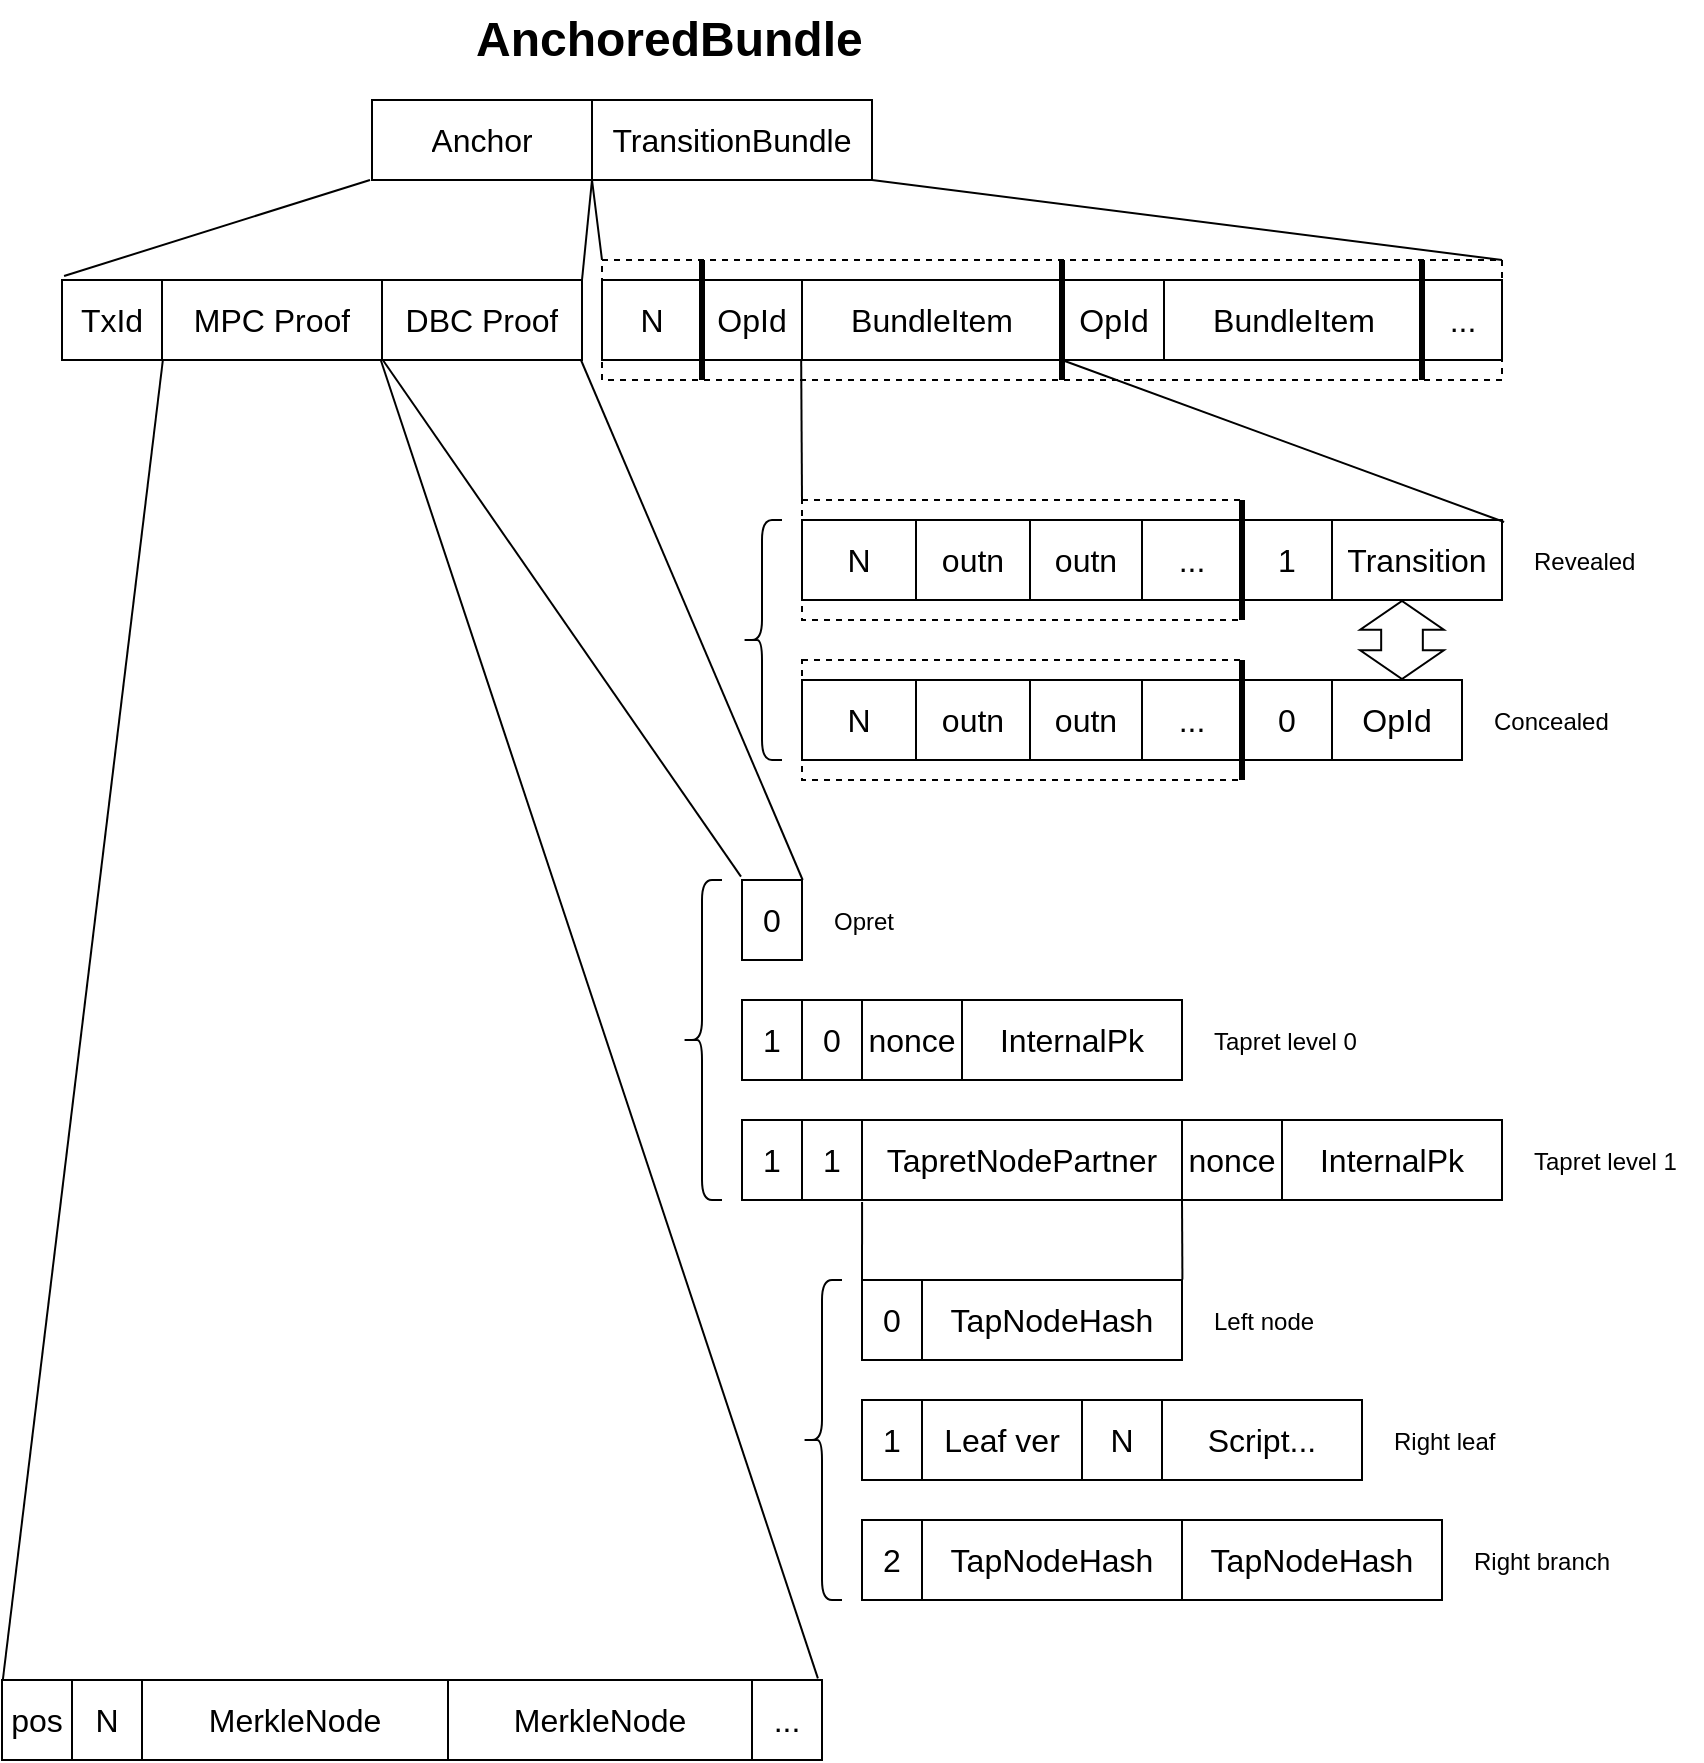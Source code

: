 <mxfile version="21.0.8" type="github">
  <diagram id="R2lEEEUBdFMjLlhIrx00" name="Page-1">
    <mxGraphModel dx="1728" dy="935" grid="1" gridSize="10" guides="1" tooltips="1" connect="1" arrows="1" fold="1" page="1" pageScale="1" pageWidth="850" pageHeight="1100" math="0" shadow="0" extFonts="Permanent Marker^https://fonts.googleapis.com/css?family=Permanent+Marker">
      <root>
        <mxCell id="0" />
        <mxCell id="1" parent="0" />
        <mxCell id="AVxkR-Yl-Eb912hp2TKM-152" value="" style="endArrow=none;html=1;rounded=0;exitX=0.995;exitY=-0.021;exitDx=0;exitDy=0;exitPerimeter=0;entryX=0.613;entryY=1;entryDx=0;entryDy=0;entryPerimeter=0;" edge="1" parent="1" source="AVxkR-Yl-Eb912hp2TKM-145" target="AVxkR-Yl-Eb912hp2TKM-55">
          <mxGeometry width="50" height="50" relative="1" as="geometry">
            <mxPoint x="40" y="890" as="sourcePoint" />
            <mxPoint x="90" y="220" as="targetPoint" />
          </mxGeometry>
        </mxCell>
        <mxCell id="AVxkR-Yl-Eb912hp2TKM-44" value="" style="rounded=0;whiteSpace=wrap;html=1;dashed=1;" vertex="1" parent="1">
          <mxGeometry x="400" y="280" width="220" height="60" as="geometry" />
        </mxCell>
        <mxCell id="AVxkR-Yl-Eb912hp2TKM-43" value="" style="rounded=0;whiteSpace=wrap;html=1;dashed=1;" vertex="1" parent="1">
          <mxGeometry x="300" y="160" width="450" height="60" as="geometry" />
        </mxCell>
        <mxCell id="AVxkR-Yl-Eb912hp2TKM-1" value="" style="shape=table;startSize=0;container=1;collapsible=0;childLayout=tableLayout;fontSize=16;" vertex="1" parent="1">
          <mxGeometry x="300" y="170" width="230" height="40" as="geometry" />
        </mxCell>
        <mxCell id="AVxkR-Yl-Eb912hp2TKM-2" value="" style="shape=tableRow;horizontal=0;startSize=0;swimlaneHead=0;swimlaneBody=0;strokeColor=inherit;top=0;left=0;bottom=0;right=0;collapsible=0;dropTarget=0;fillColor=none;points=[[0,0.5],[1,0.5]];portConstraint=eastwest;fontSize=16;" vertex="1" parent="AVxkR-Yl-Eb912hp2TKM-1">
          <mxGeometry width="230" height="40" as="geometry" />
        </mxCell>
        <mxCell id="AVxkR-Yl-Eb912hp2TKM-39" value="N" style="shape=partialRectangle;html=1;whiteSpace=wrap;connectable=0;strokeColor=inherit;overflow=hidden;fillColor=none;top=0;left=0;bottom=0;right=0;pointerEvents=1;fontSize=16;" vertex="1" parent="AVxkR-Yl-Eb912hp2TKM-2">
          <mxGeometry width="50" height="40" as="geometry">
            <mxRectangle width="50" height="40" as="alternateBounds" />
          </mxGeometry>
        </mxCell>
        <mxCell id="AVxkR-Yl-Eb912hp2TKM-3" value="OpId" style="shape=partialRectangle;html=1;whiteSpace=wrap;connectable=0;strokeColor=inherit;overflow=hidden;fillColor=none;top=0;left=0;bottom=0;right=0;pointerEvents=1;fontSize=16;" vertex="1" parent="AVxkR-Yl-Eb912hp2TKM-2">
          <mxGeometry x="50" width="50" height="40" as="geometry">
            <mxRectangle width="50" height="40" as="alternateBounds" />
          </mxGeometry>
        </mxCell>
        <mxCell id="AVxkR-Yl-Eb912hp2TKM-4" value="BundleItem" style="shape=partialRectangle;html=1;whiteSpace=wrap;connectable=0;strokeColor=inherit;overflow=hidden;fillColor=none;top=0;left=0;bottom=0;right=0;pointerEvents=1;fontSize=16;" vertex="1" parent="AVxkR-Yl-Eb912hp2TKM-2">
          <mxGeometry x="100" width="130" height="40" as="geometry">
            <mxRectangle width="130" height="40" as="alternateBounds" />
          </mxGeometry>
        </mxCell>
        <mxCell id="AVxkR-Yl-Eb912hp2TKM-23" value="" style="shape=table;startSize=0;container=1;collapsible=0;childLayout=tableLayout;fontSize=16;" vertex="1" parent="1">
          <mxGeometry x="531" y="170" width="219" height="40" as="geometry" />
        </mxCell>
        <mxCell id="AVxkR-Yl-Eb912hp2TKM-24" value="" style="shape=tableRow;horizontal=0;startSize=0;swimlaneHead=0;swimlaneBody=0;strokeColor=inherit;top=0;left=0;bottom=0;right=0;collapsible=0;dropTarget=0;fillColor=none;points=[[0,0.5],[1,0.5]];portConstraint=eastwest;fontSize=16;" vertex="1" parent="AVxkR-Yl-Eb912hp2TKM-23">
          <mxGeometry width="219" height="40" as="geometry" />
        </mxCell>
        <mxCell id="AVxkR-Yl-Eb912hp2TKM-25" value="OpId" style="shape=partialRectangle;html=1;whiteSpace=wrap;connectable=0;strokeColor=inherit;overflow=hidden;fillColor=none;top=0;left=0;bottom=0;right=0;pointerEvents=1;fontSize=16;" vertex="1" parent="AVxkR-Yl-Eb912hp2TKM-24">
          <mxGeometry width="50" height="40" as="geometry">
            <mxRectangle width="50" height="40" as="alternateBounds" />
          </mxGeometry>
        </mxCell>
        <mxCell id="AVxkR-Yl-Eb912hp2TKM-26" value="BundleItem" style="shape=partialRectangle;html=1;whiteSpace=wrap;connectable=0;strokeColor=inherit;overflow=hidden;fillColor=none;top=0;left=0;bottom=0;right=0;pointerEvents=1;fontSize=16;" vertex="1" parent="AVxkR-Yl-Eb912hp2TKM-24">
          <mxGeometry x="50" width="130" height="40" as="geometry">
            <mxRectangle width="130" height="40" as="alternateBounds" />
          </mxGeometry>
        </mxCell>
        <mxCell id="AVxkR-Yl-Eb912hp2TKM-41" value="..." style="shape=partialRectangle;html=1;whiteSpace=wrap;connectable=0;strokeColor=inherit;overflow=hidden;fillColor=none;top=0;left=0;bottom=0;right=0;pointerEvents=1;fontSize=16;" vertex="1" parent="AVxkR-Yl-Eb912hp2TKM-24">
          <mxGeometry x="180" width="39" height="40" as="geometry">
            <mxRectangle width="39" height="40" as="alternateBounds" />
          </mxGeometry>
        </mxCell>
        <mxCell id="AVxkR-Yl-Eb912hp2TKM-28" value="" style="endArrow=none;html=1;rounded=0;strokeWidth=3;" edge="1" parent="1">
          <mxGeometry width="50" height="50" relative="1" as="geometry">
            <mxPoint x="530" y="220" as="sourcePoint" />
            <mxPoint x="530" y="160" as="targetPoint" />
          </mxGeometry>
        </mxCell>
        <mxCell id="AVxkR-Yl-Eb912hp2TKM-29" value="" style="shape=table;startSize=0;container=1;collapsible=0;childLayout=tableLayout;fontSize=16;" vertex="1" parent="1">
          <mxGeometry x="400" y="290" width="350" height="40" as="geometry" />
        </mxCell>
        <mxCell id="AVxkR-Yl-Eb912hp2TKM-30" value="" style="shape=tableRow;horizontal=0;startSize=0;swimlaneHead=0;swimlaneBody=0;strokeColor=inherit;top=0;left=0;bottom=0;right=0;collapsible=0;dropTarget=0;fillColor=none;points=[[0,0.5],[1,0.5]];portConstraint=eastwest;fontSize=16;" vertex="1" parent="AVxkR-Yl-Eb912hp2TKM-29">
          <mxGeometry width="350" height="40" as="geometry" />
        </mxCell>
        <mxCell id="AVxkR-Yl-Eb912hp2TKM-31" value="N" style="shape=partialRectangle;html=1;whiteSpace=wrap;connectable=0;strokeColor=inherit;overflow=hidden;fillColor=none;top=0;left=0;bottom=0;right=0;pointerEvents=1;fontSize=16;" vertex="1" parent="AVxkR-Yl-Eb912hp2TKM-30">
          <mxGeometry width="57" height="40" as="geometry">
            <mxRectangle width="57" height="40" as="alternateBounds" />
          </mxGeometry>
        </mxCell>
        <mxCell id="AVxkR-Yl-Eb912hp2TKM-38" value="outn" style="shape=partialRectangle;html=1;whiteSpace=wrap;connectable=0;strokeColor=inherit;overflow=hidden;fillColor=none;top=0;left=0;bottom=0;right=0;pointerEvents=1;fontSize=16;" vertex="1" parent="AVxkR-Yl-Eb912hp2TKM-30">
          <mxGeometry x="57" width="57" height="40" as="geometry">
            <mxRectangle width="57" height="40" as="alternateBounds" />
          </mxGeometry>
        </mxCell>
        <mxCell id="AVxkR-Yl-Eb912hp2TKM-37" value="outn" style="shape=partialRectangle;html=1;whiteSpace=wrap;connectable=0;strokeColor=inherit;overflow=hidden;fillColor=none;top=0;left=0;bottom=0;right=0;pointerEvents=1;fontSize=16;" vertex="1" parent="AVxkR-Yl-Eb912hp2TKM-30">
          <mxGeometry x="114" width="56" height="40" as="geometry">
            <mxRectangle width="56" height="40" as="alternateBounds" />
          </mxGeometry>
        </mxCell>
        <mxCell id="AVxkR-Yl-Eb912hp2TKM-36" value="..." style="shape=partialRectangle;html=1;whiteSpace=wrap;connectable=0;strokeColor=inherit;overflow=hidden;fillColor=none;top=0;left=0;bottom=0;right=0;pointerEvents=1;fontSize=16;" vertex="1" parent="AVxkR-Yl-Eb912hp2TKM-30">
          <mxGeometry x="170" width="50" height="40" as="geometry">
            <mxRectangle width="50" height="40" as="alternateBounds" />
          </mxGeometry>
        </mxCell>
        <mxCell id="AVxkR-Yl-Eb912hp2TKM-33" value="1" style="shape=partialRectangle;html=1;whiteSpace=wrap;connectable=0;strokeColor=inherit;overflow=hidden;fillColor=none;top=0;left=0;bottom=0;right=0;pointerEvents=1;fontSize=16;" vertex="1" parent="AVxkR-Yl-Eb912hp2TKM-30">
          <mxGeometry x="220" width="45" height="40" as="geometry">
            <mxRectangle width="45" height="40" as="alternateBounds" />
          </mxGeometry>
        </mxCell>
        <mxCell id="AVxkR-Yl-Eb912hp2TKM-32" value="Transition" style="shape=partialRectangle;html=1;whiteSpace=wrap;connectable=0;strokeColor=inherit;overflow=hidden;fillColor=none;top=0;left=0;bottom=0;right=0;pointerEvents=1;fontSize=16;" vertex="1" parent="AVxkR-Yl-Eb912hp2TKM-30">
          <mxGeometry x="265" width="85" height="40" as="geometry">
            <mxRectangle width="85" height="40" as="alternateBounds" />
          </mxGeometry>
        </mxCell>
        <mxCell id="AVxkR-Yl-Eb912hp2TKM-40" value="" style="endArrow=none;html=1;rounded=0;strokeWidth=3;" edge="1" parent="1">
          <mxGeometry width="50" height="50" relative="1" as="geometry">
            <mxPoint x="350" y="220" as="sourcePoint" />
            <mxPoint x="350" y="160" as="targetPoint" />
          </mxGeometry>
        </mxCell>
        <mxCell id="AVxkR-Yl-Eb912hp2TKM-42" value="" style="endArrow=none;html=1;rounded=0;strokeWidth=3;" edge="1" parent="1">
          <mxGeometry width="50" height="50" relative="1" as="geometry">
            <mxPoint x="710" y="220" as="sourcePoint" />
            <mxPoint x="710" y="160" as="targetPoint" />
          </mxGeometry>
        </mxCell>
        <mxCell id="AVxkR-Yl-Eb912hp2TKM-45" value="" style="endArrow=none;html=1;rounded=0;strokeWidth=3;" edge="1" parent="1">
          <mxGeometry width="50" height="50" relative="1" as="geometry">
            <mxPoint x="620" y="340" as="sourcePoint" />
            <mxPoint x="620" y="280" as="targetPoint" />
          </mxGeometry>
        </mxCell>
        <mxCell id="AVxkR-Yl-Eb912hp2TKM-46" value="" style="endArrow=none;html=1;rounded=0;exitX=0;exitY=0;exitDx=0;exitDy=0;entryX=0.433;entryY=1;entryDx=0;entryDy=0;entryPerimeter=0;" edge="1" parent="1" source="AVxkR-Yl-Eb912hp2TKM-44" target="AVxkR-Yl-Eb912hp2TKM-2">
          <mxGeometry width="50" height="50" relative="1" as="geometry">
            <mxPoint x="620" y="690" as="sourcePoint" />
            <mxPoint x="670" y="640" as="targetPoint" />
          </mxGeometry>
        </mxCell>
        <mxCell id="AVxkR-Yl-Eb912hp2TKM-47" value="" style="endArrow=none;html=1;rounded=0;exitX=1.003;exitY=0.025;exitDx=0;exitDy=0;exitPerimeter=0;" edge="1" parent="1" source="AVxkR-Yl-Eb912hp2TKM-30">
          <mxGeometry width="50" height="50" relative="1" as="geometry">
            <mxPoint x="352" y="287" as="sourcePoint" />
            <mxPoint x="530" y="210" as="targetPoint" />
          </mxGeometry>
        </mxCell>
        <mxCell id="AVxkR-Yl-Eb912hp2TKM-48" value="" style="shape=table;startSize=0;container=1;collapsible=0;childLayout=tableLayout;fontSize=16;" vertex="1" parent="1">
          <mxGeometry x="185" y="80" width="250" height="40" as="geometry" />
        </mxCell>
        <mxCell id="AVxkR-Yl-Eb912hp2TKM-49" value="" style="shape=tableRow;horizontal=0;startSize=0;swimlaneHead=0;swimlaneBody=0;strokeColor=inherit;top=0;left=0;bottom=0;right=0;collapsible=0;dropTarget=0;fillColor=none;points=[[0,0.5],[1,0.5]];portConstraint=eastwest;fontSize=16;" vertex="1" parent="AVxkR-Yl-Eb912hp2TKM-48">
          <mxGeometry width="250" height="40" as="geometry" />
        </mxCell>
        <mxCell id="AVxkR-Yl-Eb912hp2TKM-51" value="Anchor" style="shape=partialRectangle;html=1;whiteSpace=wrap;connectable=0;strokeColor=inherit;overflow=hidden;fillColor=none;top=0;left=0;bottom=0;right=0;pointerEvents=1;fontSize=16;" vertex="1" parent="AVxkR-Yl-Eb912hp2TKM-49">
          <mxGeometry width="110" height="40" as="geometry">
            <mxRectangle width="110" height="40" as="alternateBounds" />
          </mxGeometry>
        </mxCell>
        <mxCell id="AVxkR-Yl-Eb912hp2TKM-52" value="TransitionBundle" style="shape=partialRectangle;html=1;whiteSpace=wrap;connectable=0;strokeColor=inherit;overflow=hidden;fillColor=none;top=0;left=0;bottom=0;right=0;pointerEvents=1;fontSize=16;" vertex="1" parent="AVxkR-Yl-Eb912hp2TKM-49">
          <mxGeometry x="110" width="140" height="40" as="geometry">
            <mxRectangle width="140" height="40" as="alternateBounds" />
          </mxGeometry>
        </mxCell>
        <mxCell id="AVxkR-Yl-Eb912hp2TKM-53" value="AnchoredBundle" style="text;strokeColor=none;fillColor=none;html=1;fontSize=24;fontStyle=1;verticalAlign=middle;align=left;" vertex="1" parent="1">
          <mxGeometry x="235" y="30" width="210" height="40" as="geometry" />
        </mxCell>
        <mxCell id="AVxkR-Yl-Eb912hp2TKM-54" value="" style="shape=table;startSize=0;container=1;collapsible=0;childLayout=tableLayout;fontSize=16;" vertex="1" parent="1">
          <mxGeometry x="30" y="170" width="260" height="40" as="geometry" />
        </mxCell>
        <mxCell id="AVxkR-Yl-Eb912hp2TKM-55" value="" style="shape=tableRow;horizontal=0;startSize=0;swimlaneHead=0;swimlaneBody=0;strokeColor=inherit;top=0;left=0;bottom=0;right=0;collapsible=0;dropTarget=0;fillColor=none;points=[[0,0.5],[1,0.5]];portConstraint=eastwest;fontSize=16;" vertex="1" parent="AVxkR-Yl-Eb912hp2TKM-54">
          <mxGeometry width="260" height="40" as="geometry" />
        </mxCell>
        <mxCell id="AVxkR-Yl-Eb912hp2TKM-56" value="TxId" style="shape=partialRectangle;html=1;whiteSpace=wrap;connectable=0;strokeColor=inherit;overflow=hidden;fillColor=none;top=0;left=0;bottom=0;right=0;pointerEvents=1;fontSize=16;" vertex="1" parent="AVxkR-Yl-Eb912hp2TKM-55">
          <mxGeometry width="50" height="40" as="geometry">
            <mxRectangle width="50" height="40" as="alternateBounds" />
          </mxGeometry>
        </mxCell>
        <mxCell id="AVxkR-Yl-Eb912hp2TKM-57" value="MPC Proof" style="shape=partialRectangle;html=1;whiteSpace=wrap;connectable=0;strokeColor=inherit;overflow=hidden;fillColor=none;top=0;left=0;bottom=0;right=0;pointerEvents=1;fontSize=16;" vertex="1" parent="AVxkR-Yl-Eb912hp2TKM-55">
          <mxGeometry x="50" width="110" height="40" as="geometry">
            <mxRectangle width="110" height="40" as="alternateBounds" />
          </mxGeometry>
        </mxCell>
        <mxCell id="AVxkR-Yl-Eb912hp2TKM-58" value="DBC Proof" style="shape=partialRectangle;html=1;whiteSpace=wrap;connectable=0;strokeColor=inherit;overflow=hidden;fillColor=none;top=0;left=0;bottom=0;right=0;pointerEvents=1;fontSize=16;" vertex="1" parent="AVxkR-Yl-Eb912hp2TKM-55">
          <mxGeometry x="160" width="100" height="40" as="geometry">
            <mxRectangle width="100" height="40" as="alternateBounds" />
          </mxGeometry>
        </mxCell>
        <mxCell id="AVxkR-Yl-Eb912hp2TKM-59" value="" style="endArrow=none;html=1;rounded=0;exitX=0;exitY=0;exitDx=0;exitDy=0;entryX=0.44;entryY=1;entryDx=0;entryDy=0;entryPerimeter=0;" edge="1" parent="1" source="AVxkR-Yl-Eb912hp2TKM-43" target="AVxkR-Yl-Eb912hp2TKM-49">
          <mxGeometry width="50" height="50" relative="1" as="geometry">
            <mxPoint x="350" y="280" as="sourcePoint" />
            <mxPoint x="406" y="220" as="targetPoint" />
          </mxGeometry>
        </mxCell>
        <mxCell id="AVxkR-Yl-Eb912hp2TKM-60" value="" style="endArrow=none;html=1;rounded=0;exitX=1;exitY=0;exitDx=0;exitDy=0;entryX=1;entryY=1;entryDx=0;entryDy=0;" edge="1" parent="1" source="AVxkR-Yl-Eb912hp2TKM-43" target="AVxkR-Yl-Eb912hp2TKM-48">
          <mxGeometry width="50" height="50" relative="1" as="geometry">
            <mxPoint x="310" y="170" as="sourcePoint" />
            <mxPoint x="300" y="130" as="targetPoint" />
          </mxGeometry>
        </mxCell>
        <mxCell id="AVxkR-Yl-Eb912hp2TKM-61" value="" style="endArrow=none;html=1;rounded=0;exitX=0.004;exitY=-0.05;exitDx=0;exitDy=0;entryX=-0.004;entryY=1;entryDx=0;entryDy=0;entryPerimeter=0;exitPerimeter=0;" edge="1" parent="1" source="AVxkR-Yl-Eb912hp2TKM-55" target="AVxkR-Yl-Eb912hp2TKM-49">
          <mxGeometry width="50" height="50" relative="1" as="geometry">
            <mxPoint x="310" y="170" as="sourcePoint" />
            <mxPoint x="300" y="130" as="targetPoint" />
          </mxGeometry>
        </mxCell>
        <mxCell id="AVxkR-Yl-Eb912hp2TKM-62" value="" style="endArrow=none;html=1;rounded=0;exitX=1;exitY=0;exitDx=0;exitDy=0;entryX=0.44;entryY=1;entryDx=0;entryDy=0;entryPerimeter=0;exitPerimeter=0;" edge="1" parent="1" source="AVxkR-Yl-Eb912hp2TKM-55" target="AVxkR-Yl-Eb912hp2TKM-49">
          <mxGeometry width="50" height="50" relative="1" as="geometry">
            <mxPoint x="41" y="178" as="sourcePoint" />
            <mxPoint x="189" y="130" as="targetPoint" />
          </mxGeometry>
        </mxCell>
        <mxCell id="AVxkR-Yl-Eb912hp2TKM-63" value="" style="shape=table;startSize=0;container=1;collapsible=0;childLayout=tableLayout;fontSize=16;" vertex="1" parent="1">
          <mxGeometry x="370" y="530" width="220" height="40" as="geometry" />
        </mxCell>
        <mxCell id="AVxkR-Yl-Eb912hp2TKM-64" value="" style="shape=tableRow;horizontal=0;startSize=0;swimlaneHead=0;swimlaneBody=0;strokeColor=inherit;top=0;left=0;bottom=0;right=0;collapsible=0;dropTarget=0;fillColor=none;points=[[0,0.5],[1,0.5]];portConstraint=eastwest;fontSize=16;" vertex="1" parent="AVxkR-Yl-Eb912hp2TKM-63">
          <mxGeometry width="220" height="40" as="geometry" />
        </mxCell>
        <mxCell id="AVxkR-Yl-Eb912hp2TKM-65" value="1" style="shape=partialRectangle;html=1;whiteSpace=wrap;connectable=0;strokeColor=inherit;overflow=hidden;fillColor=none;top=0;left=0;bottom=0;right=0;pointerEvents=1;fontSize=16;" vertex="1" parent="AVxkR-Yl-Eb912hp2TKM-64">
          <mxGeometry width="30" height="40" as="geometry">
            <mxRectangle width="30" height="40" as="alternateBounds" />
          </mxGeometry>
        </mxCell>
        <mxCell id="AVxkR-Yl-Eb912hp2TKM-90" value="0" style="shape=partialRectangle;html=1;whiteSpace=wrap;connectable=0;strokeColor=inherit;overflow=hidden;fillColor=none;top=0;left=0;bottom=0;right=0;pointerEvents=1;fontSize=16;" vertex="1" parent="AVxkR-Yl-Eb912hp2TKM-64">
          <mxGeometry x="30" width="30" height="40" as="geometry">
            <mxRectangle width="30" height="40" as="alternateBounds" />
          </mxGeometry>
        </mxCell>
        <mxCell id="AVxkR-Yl-Eb912hp2TKM-89" value="nonce" style="shape=partialRectangle;html=1;whiteSpace=wrap;connectable=0;strokeColor=inherit;overflow=hidden;fillColor=none;top=0;left=0;bottom=0;right=0;pointerEvents=1;fontSize=16;" vertex="1" parent="AVxkR-Yl-Eb912hp2TKM-64">
          <mxGeometry x="60" width="50" height="40" as="geometry">
            <mxRectangle width="50" height="40" as="alternateBounds" />
          </mxGeometry>
        </mxCell>
        <mxCell id="AVxkR-Yl-Eb912hp2TKM-70" value="InternalPk" style="shape=partialRectangle;html=1;whiteSpace=wrap;connectable=0;strokeColor=inherit;overflow=hidden;fillColor=none;top=0;left=0;bottom=0;right=0;pointerEvents=1;fontSize=16;" vertex="1" parent="AVxkR-Yl-Eb912hp2TKM-64">
          <mxGeometry x="110" width="110" height="40" as="geometry">
            <mxRectangle width="110" height="40" as="alternateBounds" />
          </mxGeometry>
        </mxCell>
        <mxCell id="AVxkR-Yl-Eb912hp2TKM-71" value="" style="rounded=0;whiteSpace=wrap;html=1;dashed=1;" vertex="1" parent="1">
          <mxGeometry x="400" y="360" width="220" height="60" as="geometry" />
        </mxCell>
        <mxCell id="AVxkR-Yl-Eb912hp2TKM-72" value="" style="shape=table;startSize=0;container=1;collapsible=0;childLayout=tableLayout;fontSize=16;" vertex="1" parent="1">
          <mxGeometry x="400" y="370" width="330" height="40" as="geometry" />
        </mxCell>
        <mxCell id="AVxkR-Yl-Eb912hp2TKM-73" value="" style="shape=tableRow;horizontal=0;startSize=0;swimlaneHead=0;swimlaneBody=0;strokeColor=inherit;top=0;left=0;bottom=0;right=0;collapsible=0;dropTarget=0;fillColor=none;points=[[0,0.5],[1,0.5]];portConstraint=eastwest;fontSize=16;" vertex="1" parent="AVxkR-Yl-Eb912hp2TKM-72">
          <mxGeometry width="330" height="40" as="geometry" />
        </mxCell>
        <mxCell id="AVxkR-Yl-Eb912hp2TKM-74" value="N" style="shape=partialRectangle;html=1;whiteSpace=wrap;connectable=0;strokeColor=inherit;overflow=hidden;fillColor=none;top=0;left=0;bottom=0;right=0;pointerEvents=1;fontSize=16;" vertex="1" parent="AVxkR-Yl-Eb912hp2TKM-73">
          <mxGeometry width="57" height="40" as="geometry">
            <mxRectangle width="57" height="40" as="alternateBounds" />
          </mxGeometry>
        </mxCell>
        <mxCell id="AVxkR-Yl-Eb912hp2TKM-75" value="outn" style="shape=partialRectangle;html=1;whiteSpace=wrap;connectable=0;strokeColor=inherit;overflow=hidden;fillColor=none;top=0;left=0;bottom=0;right=0;pointerEvents=1;fontSize=16;" vertex="1" parent="AVxkR-Yl-Eb912hp2TKM-73">
          <mxGeometry x="57" width="57" height="40" as="geometry">
            <mxRectangle width="57" height="40" as="alternateBounds" />
          </mxGeometry>
        </mxCell>
        <mxCell id="AVxkR-Yl-Eb912hp2TKM-76" value="outn" style="shape=partialRectangle;html=1;whiteSpace=wrap;connectable=0;strokeColor=inherit;overflow=hidden;fillColor=none;top=0;left=0;bottom=0;right=0;pointerEvents=1;fontSize=16;" vertex="1" parent="AVxkR-Yl-Eb912hp2TKM-73">
          <mxGeometry x="114" width="56" height="40" as="geometry">
            <mxRectangle width="56" height="40" as="alternateBounds" />
          </mxGeometry>
        </mxCell>
        <mxCell id="AVxkR-Yl-Eb912hp2TKM-77" value="..." style="shape=partialRectangle;html=1;whiteSpace=wrap;connectable=0;strokeColor=inherit;overflow=hidden;fillColor=none;top=0;left=0;bottom=0;right=0;pointerEvents=1;fontSize=16;" vertex="1" parent="AVxkR-Yl-Eb912hp2TKM-73">
          <mxGeometry x="170" width="50" height="40" as="geometry">
            <mxRectangle width="50" height="40" as="alternateBounds" />
          </mxGeometry>
        </mxCell>
        <mxCell id="AVxkR-Yl-Eb912hp2TKM-78" value="0" style="shape=partialRectangle;html=1;whiteSpace=wrap;connectable=0;strokeColor=inherit;overflow=hidden;fillColor=none;top=0;left=0;bottom=0;right=0;pointerEvents=1;fontSize=16;" vertex="1" parent="AVxkR-Yl-Eb912hp2TKM-73">
          <mxGeometry x="220" width="45" height="40" as="geometry">
            <mxRectangle width="45" height="40" as="alternateBounds" />
          </mxGeometry>
        </mxCell>
        <mxCell id="AVxkR-Yl-Eb912hp2TKM-153" value="OpId" style="shape=partialRectangle;html=1;whiteSpace=wrap;connectable=0;strokeColor=inherit;overflow=hidden;fillColor=none;top=0;left=0;bottom=0;right=0;pointerEvents=1;fontSize=16;" vertex="1" parent="AVxkR-Yl-Eb912hp2TKM-73">
          <mxGeometry x="265" width="65" height="40" as="geometry">
            <mxRectangle width="65" height="40" as="alternateBounds" />
          </mxGeometry>
        </mxCell>
        <mxCell id="AVxkR-Yl-Eb912hp2TKM-80" value="" style="endArrow=none;html=1;rounded=0;strokeWidth=3;" edge="1" parent="1">
          <mxGeometry width="50" height="50" relative="1" as="geometry">
            <mxPoint x="620" y="420" as="sourcePoint" />
            <mxPoint x="620" y="360" as="targetPoint" />
          </mxGeometry>
        </mxCell>
        <mxCell id="AVxkR-Yl-Eb912hp2TKM-81" value="" style="shape=table;startSize=0;container=1;collapsible=0;childLayout=tableLayout;fontSize=16;" vertex="1" parent="1">
          <mxGeometry x="370" y="470" width="30" height="40" as="geometry" />
        </mxCell>
        <mxCell id="AVxkR-Yl-Eb912hp2TKM-82" value="" style="shape=tableRow;horizontal=0;startSize=0;swimlaneHead=0;swimlaneBody=0;strokeColor=inherit;top=0;left=0;bottom=0;right=0;collapsible=0;dropTarget=0;fillColor=none;points=[[0,0.5],[1,0.5]];portConstraint=eastwest;fontSize=16;" vertex="1" parent="AVxkR-Yl-Eb912hp2TKM-81">
          <mxGeometry width="30" height="40" as="geometry" />
        </mxCell>
        <mxCell id="AVxkR-Yl-Eb912hp2TKM-83" value="0" style="shape=partialRectangle;html=1;whiteSpace=wrap;connectable=0;strokeColor=inherit;overflow=hidden;fillColor=none;top=0;left=0;bottom=0;right=0;pointerEvents=1;fontSize=16;" vertex="1" parent="AVxkR-Yl-Eb912hp2TKM-82">
          <mxGeometry width="30" height="40" as="geometry">
            <mxRectangle width="30" height="40" as="alternateBounds" />
          </mxGeometry>
        </mxCell>
        <mxCell id="AVxkR-Yl-Eb912hp2TKM-104" value="" style="shape=table;startSize=0;container=1;collapsible=0;childLayout=tableLayout;fontSize=16;" vertex="1" parent="1">
          <mxGeometry x="370" y="590" width="380" height="40" as="geometry" />
        </mxCell>
        <mxCell id="AVxkR-Yl-Eb912hp2TKM-105" value="" style="shape=tableRow;horizontal=0;startSize=0;swimlaneHead=0;swimlaneBody=0;strokeColor=inherit;top=0;left=0;bottom=0;right=0;collapsible=0;dropTarget=0;fillColor=none;points=[[0,0.5],[1,0.5]];portConstraint=eastwest;fontSize=16;" vertex="1" parent="AVxkR-Yl-Eb912hp2TKM-104">
          <mxGeometry width="380" height="40" as="geometry" />
        </mxCell>
        <mxCell id="AVxkR-Yl-Eb912hp2TKM-106" value="1" style="shape=partialRectangle;html=1;whiteSpace=wrap;connectable=0;strokeColor=inherit;overflow=hidden;fillColor=none;top=0;left=0;bottom=0;right=0;pointerEvents=1;fontSize=16;" vertex="1" parent="AVxkR-Yl-Eb912hp2TKM-105">
          <mxGeometry width="30" height="40" as="geometry">
            <mxRectangle width="30" height="40" as="alternateBounds" />
          </mxGeometry>
        </mxCell>
        <mxCell id="AVxkR-Yl-Eb912hp2TKM-107" value="1" style="shape=partialRectangle;html=1;whiteSpace=wrap;connectable=0;strokeColor=inherit;overflow=hidden;fillColor=none;top=0;left=0;bottom=0;right=0;pointerEvents=1;fontSize=16;" vertex="1" parent="AVxkR-Yl-Eb912hp2TKM-105">
          <mxGeometry x="30" width="30" height="40" as="geometry">
            <mxRectangle width="30" height="40" as="alternateBounds" />
          </mxGeometry>
        </mxCell>
        <mxCell id="AVxkR-Yl-Eb912hp2TKM-108" value="TapretNodePartner" style="shape=partialRectangle;html=1;whiteSpace=wrap;connectable=0;strokeColor=inherit;overflow=hidden;fillColor=none;top=0;left=0;bottom=0;right=0;pointerEvents=1;fontSize=16;" vertex="1" parent="AVxkR-Yl-Eb912hp2TKM-105">
          <mxGeometry x="60" width="160" height="40" as="geometry">
            <mxRectangle width="160" height="40" as="alternateBounds" />
          </mxGeometry>
        </mxCell>
        <mxCell id="AVxkR-Yl-Eb912hp2TKM-109" value="nonce" style="shape=partialRectangle;html=1;whiteSpace=wrap;connectable=0;strokeColor=inherit;overflow=hidden;fillColor=none;top=0;left=0;bottom=0;right=0;pointerEvents=1;fontSize=16;" vertex="1" parent="AVxkR-Yl-Eb912hp2TKM-105">
          <mxGeometry x="220" width="50" height="40" as="geometry">
            <mxRectangle width="50" height="40" as="alternateBounds" />
          </mxGeometry>
        </mxCell>
        <mxCell id="AVxkR-Yl-Eb912hp2TKM-110" value="InternalPk" style="shape=partialRectangle;html=1;whiteSpace=wrap;connectable=0;strokeColor=inherit;overflow=hidden;fillColor=none;top=0;left=0;bottom=0;right=0;pointerEvents=1;fontSize=16;" vertex="1" parent="AVxkR-Yl-Eb912hp2TKM-105">
          <mxGeometry x="270" width="110" height="40" as="geometry">
            <mxRectangle width="110" height="40" as="alternateBounds" />
          </mxGeometry>
        </mxCell>
        <mxCell id="AVxkR-Yl-Eb912hp2TKM-111" value="" style="shape=curlyBracket;whiteSpace=wrap;html=1;rounded=1;labelPosition=left;verticalLabelPosition=middle;align=right;verticalAlign=middle;" vertex="1" parent="1">
          <mxGeometry x="370" y="290" width="20" height="120" as="geometry" />
        </mxCell>
        <mxCell id="AVxkR-Yl-Eb912hp2TKM-112" value="" style="shape=curlyBracket;whiteSpace=wrap;html=1;rounded=1;labelPosition=left;verticalLabelPosition=middle;align=right;verticalAlign=middle;" vertex="1" parent="1">
          <mxGeometry x="340" y="470" width="20" height="160" as="geometry" />
        </mxCell>
        <mxCell id="AVxkR-Yl-Eb912hp2TKM-113" value="Opret" style="text;strokeColor=none;fillColor=none;align=left;verticalAlign=top;spacingLeft=4;spacingRight=4;overflow=hidden;rotatable=0;points=[[0,0.5],[1,0.5]];portConstraint=eastwest;whiteSpace=wrap;html=1;" vertex="1" parent="1">
          <mxGeometry x="410" y="477" width="60" height="26" as="geometry" />
        </mxCell>
        <mxCell id="AVxkR-Yl-Eb912hp2TKM-114" value="Tapret level 0" style="text;strokeColor=none;fillColor=none;align=left;verticalAlign=top;spacingLeft=4;spacingRight=4;overflow=hidden;rotatable=0;points=[[0,0.5],[1,0.5]];portConstraint=eastwest;whiteSpace=wrap;html=1;" vertex="1" parent="1">
          <mxGeometry x="600" y="537" width="100" height="26" as="geometry" />
        </mxCell>
        <mxCell id="AVxkR-Yl-Eb912hp2TKM-115" value="Tapret level 1" style="text;strokeColor=none;fillColor=none;align=left;verticalAlign=top;spacingLeft=4;spacingRight=4;overflow=hidden;rotatable=0;points=[[0,0.5],[1,0.5]];portConstraint=eastwest;whiteSpace=wrap;html=1;" vertex="1" parent="1">
          <mxGeometry x="760" y="597" width="90" height="26" as="geometry" />
        </mxCell>
        <mxCell id="AVxkR-Yl-Eb912hp2TKM-116" value="" style="shape=table;startSize=0;container=1;collapsible=0;childLayout=tableLayout;fontSize=16;" vertex="1" parent="1">
          <mxGeometry x="430" y="670" width="160" height="40" as="geometry" />
        </mxCell>
        <mxCell id="AVxkR-Yl-Eb912hp2TKM-117" value="" style="shape=tableRow;horizontal=0;startSize=0;swimlaneHead=0;swimlaneBody=0;strokeColor=inherit;top=0;left=0;bottom=0;right=0;collapsible=0;dropTarget=0;fillColor=none;points=[[0,0.5],[1,0.5]];portConstraint=eastwest;fontSize=16;" vertex="1" parent="AVxkR-Yl-Eb912hp2TKM-116">
          <mxGeometry width="160" height="40" as="geometry" />
        </mxCell>
        <mxCell id="AVxkR-Yl-Eb912hp2TKM-118" value="0" style="shape=partialRectangle;html=1;whiteSpace=wrap;connectable=0;strokeColor=inherit;overflow=hidden;fillColor=none;top=0;left=0;bottom=0;right=0;pointerEvents=1;fontSize=16;" vertex="1" parent="AVxkR-Yl-Eb912hp2TKM-117">
          <mxGeometry width="30" height="40" as="geometry">
            <mxRectangle width="30" height="40" as="alternateBounds" />
          </mxGeometry>
        </mxCell>
        <mxCell id="AVxkR-Yl-Eb912hp2TKM-121" value="TapNodeHash" style="shape=partialRectangle;html=1;whiteSpace=wrap;connectable=0;strokeColor=inherit;overflow=hidden;fillColor=none;top=0;left=0;bottom=0;right=0;pointerEvents=1;fontSize=16;" vertex="1" parent="AVxkR-Yl-Eb912hp2TKM-117">
          <mxGeometry x="30" width="130" height="40" as="geometry">
            <mxRectangle width="130" height="40" as="alternateBounds" />
          </mxGeometry>
        </mxCell>
        <mxCell id="AVxkR-Yl-Eb912hp2TKM-122" value="Left node" style="text;strokeColor=none;fillColor=none;align=left;verticalAlign=top;spacingLeft=4;spacingRight=4;overflow=hidden;rotatable=0;points=[[0,0.5],[1,0.5]];portConstraint=eastwest;whiteSpace=wrap;html=1;" vertex="1" parent="1">
          <mxGeometry x="600" y="677" width="100" height="26" as="geometry" />
        </mxCell>
        <mxCell id="AVxkR-Yl-Eb912hp2TKM-123" value="" style="shape=table;startSize=0;container=1;collapsible=0;childLayout=tableLayout;fontSize=16;" vertex="1" parent="1">
          <mxGeometry x="430" y="730" width="250" height="40" as="geometry" />
        </mxCell>
        <mxCell id="AVxkR-Yl-Eb912hp2TKM-124" value="" style="shape=tableRow;horizontal=0;startSize=0;swimlaneHead=0;swimlaneBody=0;strokeColor=inherit;top=0;left=0;bottom=0;right=0;collapsible=0;dropTarget=0;fillColor=none;points=[[0,0.5],[1,0.5]];portConstraint=eastwest;fontSize=16;" vertex="1" parent="AVxkR-Yl-Eb912hp2TKM-123">
          <mxGeometry width="250" height="40" as="geometry" />
        </mxCell>
        <mxCell id="AVxkR-Yl-Eb912hp2TKM-125" value="1" style="shape=partialRectangle;html=1;whiteSpace=wrap;connectable=0;strokeColor=inherit;overflow=hidden;fillColor=none;top=0;left=0;bottom=0;right=0;pointerEvents=1;fontSize=16;" vertex="1" parent="AVxkR-Yl-Eb912hp2TKM-124">
          <mxGeometry width="30" height="40" as="geometry">
            <mxRectangle width="30" height="40" as="alternateBounds" />
          </mxGeometry>
        </mxCell>
        <mxCell id="AVxkR-Yl-Eb912hp2TKM-128" value="Leaf ver" style="shape=partialRectangle;html=1;whiteSpace=wrap;connectable=0;strokeColor=inherit;overflow=hidden;fillColor=none;top=0;left=0;bottom=0;right=0;pointerEvents=1;fontSize=16;" vertex="1" parent="AVxkR-Yl-Eb912hp2TKM-124">
          <mxGeometry x="30" width="80" height="40" as="geometry">
            <mxRectangle width="80" height="40" as="alternateBounds" />
          </mxGeometry>
        </mxCell>
        <mxCell id="AVxkR-Yl-Eb912hp2TKM-129" value="N" style="shape=partialRectangle;html=1;whiteSpace=wrap;connectable=0;strokeColor=inherit;overflow=hidden;fillColor=none;top=0;left=0;bottom=0;right=0;pointerEvents=1;fontSize=16;" vertex="1" parent="AVxkR-Yl-Eb912hp2TKM-124">
          <mxGeometry x="110" width="40" height="40" as="geometry">
            <mxRectangle width="40" height="40" as="alternateBounds" />
          </mxGeometry>
        </mxCell>
        <mxCell id="AVxkR-Yl-Eb912hp2TKM-126" value="Script..." style="shape=partialRectangle;html=1;whiteSpace=wrap;connectable=0;strokeColor=inherit;overflow=hidden;fillColor=none;top=0;left=0;bottom=0;right=0;pointerEvents=1;fontSize=16;" vertex="1" parent="AVxkR-Yl-Eb912hp2TKM-124">
          <mxGeometry x="150" width="100" height="40" as="geometry">
            <mxRectangle width="100" height="40" as="alternateBounds" />
          </mxGeometry>
        </mxCell>
        <mxCell id="AVxkR-Yl-Eb912hp2TKM-127" value="Right leaf" style="text;strokeColor=none;fillColor=none;align=left;verticalAlign=top;spacingLeft=4;spacingRight=4;overflow=hidden;rotatable=0;points=[[0,0.5],[1,0.5]];portConstraint=eastwest;whiteSpace=wrap;html=1;" vertex="1" parent="1">
          <mxGeometry x="690" y="737" width="100" height="26" as="geometry" />
        </mxCell>
        <mxCell id="AVxkR-Yl-Eb912hp2TKM-133" value="" style="shape=table;startSize=0;container=1;collapsible=0;childLayout=tableLayout;fontSize=16;" vertex="1" parent="1">
          <mxGeometry x="430" y="790" width="290" height="40" as="geometry" />
        </mxCell>
        <mxCell id="AVxkR-Yl-Eb912hp2TKM-134" value="" style="shape=tableRow;horizontal=0;startSize=0;swimlaneHead=0;swimlaneBody=0;strokeColor=inherit;top=0;left=0;bottom=0;right=0;collapsible=0;dropTarget=0;fillColor=none;points=[[0,0.5],[1,0.5]];portConstraint=eastwest;fontSize=16;" vertex="1" parent="AVxkR-Yl-Eb912hp2TKM-133">
          <mxGeometry width="290" height="40" as="geometry" />
        </mxCell>
        <mxCell id="AVxkR-Yl-Eb912hp2TKM-135" value="2" style="shape=partialRectangle;html=1;whiteSpace=wrap;connectable=0;strokeColor=inherit;overflow=hidden;fillColor=none;top=0;left=0;bottom=0;right=0;pointerEvents=1;fontSize=16;" vertex="1" parent="AVxkR-Yl-Eb912hp2TKM-134">
          <mxGeometry width="30" height="40" as="geometry">
            <mxRectangle width="30" height="40" as="alternateBounds" />
          </mxGeometry>
        </mxCell>
        <mxCell id="AVxkR-Yl-Eb912hp2TKM-136" value="TapNodeHash" style="shape=partialRectangle;html=1;whiteSpace=wrap;connectable=0;strokeColor=inherit;overflow=hidden;fillColor=none;top=0;left=0;bottom=0;right=0;pointerEvents=1;fontSize=16;" vertex="1" parent="AVxkR-Yl-Eb912hp2TKM-134">
          <mxGeometry x="30" width="130" height="40" as="geometry">
            <mxRectangle width="130" height="40" as="alternateBounds" />
          </mxGeometry>
        </mxCell>
        <mxCell id="AVxkR-Yl-Eb912hp2TKM-137" value="TapNodeHash" style="shape=partialRectangle;html=1;whiteSpace=wrap;connectable=0;strokeColor=inherit;overflow=hidden;fillColor=none;top=0;left=0;bottom=0;right=0;pointerEvents=1;fontSize=16;" vertex="1" parent="AVxkR-Yl-Eb912hp2TKM-134">
          <mxGeometry x="160" width="130" height="40" as="geometry">
            <mxRectangle width="130" height="40" as="alternateBounds" />
          </mxGeometry>
        </mxCell>
        <mxCell id="AVxkR-Yl-Eb912hp2TKM-138" value="Right branch" style="text;strokeColor=none;fillColor=none;align=left;verticalAlign=top;spacingLeft=4;spacingRight=4;overflow=hidden;rotatable=0;points=[[0,0.5],[1,0.5]];portConstraint=eastwest;whiteSpace=wrap;html=1;" vertex="1" parent="1">
          <mxGeometry x="730" y="797" width="100" height="26" as="geometry" />
        </mxCell>
        <mxCell id="AVxkR-Yl-Eb912hp2TKM-139" value="" style="shape=curlyBracket;whiteSpace=wrap;html=1;rounded=1;labelPosition=left;verticalLabelPosition=middle;align=right;verticalAlign=middle;" vertex="1" parent="1">
          <mxGeometry x="400" y="670" width="20" height="160" as="geometry" />
        </mxCell>
        <mxCell id="AVxkR-Yl-Eb912hp2TKM-140" value="" style="endArrow=none;html=1;rounded=0;entryX=0.158;entryY=1.025;entryDx=0;entryDy=0;entryPerimeter=0;exitX=0;exitY=-0.005;exitDx=0;exitDy=0;exitPerimeter=0;" edge="1" parent="1" source="AVxkR-Yl-Eb912hp2TKM-117" target="AVxkR-Yl-Eb912hp2TKM-104">
          <mxGeometry width="50" height="50" relative="1" as="geometry">
            <mxPoint x="430" y="670" as="sourcePoint" />
            <mxPoint x="656" y="250" as="targetPoint" />
          </mxGeometry>
        </mxCell>
        <mxCell id="AVxkR-Yl-Eb912hp2TKM-141" value="" style="endArrow=none;html=1;rounded=0;exitX=0.995;exitY=-0.005;exitDx=0;exitDy=0;exitPerimeter=0;" edge="1" parent="1">
          <mxGeometry width="50" height="50" relative="1" as="geometry">
            <mxPoint x="590.2" y="669.8" as="sourcePoint" />
            <mxPoint x="590" y="630" as="targetPoint" />
          </mxGeometry>
        </mxCell>
        <mxCell id="AVxkR-Yl-Eb912hp2TKM-142" value="" style="endArrow=none;html=1;rounded=0;exitX=-0.017;exitY=-0.042;exitDx=0;exitDy=0;exitPerimeter=0;entryX=0.617;entryY=1;entryDx=0;entryDy=0;entryPerimeter=0;" edge="1" parent="1" source="AVxkR-Yl-Eb912hp2TKM-82" target="AVxkR-Yl-Eb912hp2TKM-55">
          <mxGeometry width="50" height="50" relative="1" as="geometry">
            <mxPoint x="350" y="280" as="sourcePoint" />
            <mxPoint x="406" y="220" as="targetPoint" />
          </mxGeometry>
        </mxCell>
        <mxCell id="AVxkR-Yl-Eb912hp2TKM-143" value="" style="endArrow=none;html=1;rounded=0;exitX=1.011;exitY=0;exitDx=0;exitDy=0;exitPerimeter=0;entryX=0.998;entryY=1;entryDx=0;entryDy=0;entryPerimeter=0;" edge="1" parent="1" source="AVxkR-Yl-Eb912hp2TKM-82" target="AVxkR-Yl-Eb912hp2TKM-55">
          <mxGeometry width="50" height="50" relative="1" as="geometry">
            <mxPoint x="209" y="448" as="sourcePoint" />
            <mxPoint x="200" y="220" as="targetPoint" />
          </mxGeometry>
        </mxCell>
        <mxCell id="AVxkR-Yl-Eb912hp2TKM-144" value="" style="shape=table;startSize=0;container=1;collapsible=0;childLayout=tableLayout;fontSize=16;" vertex="1" parent="1">
          <mxGeometry y="870" width="410" height="40" as="geometry" />
        </mxCell>
        <mxCell id="AVxkR-Yl-Eb912hp2TKM-145" value="" style="shape=tableRow;horizontal=0;startSize=0;swimlaneHead=0;swimlaneBody=0;strokeColor=inherit;top=0;left=0;bottom=0;right=0;collapsible=0;dropTarget=0;fillColor=none;points=[[0,0.5],[1,0.5]];portConstraint=eastwest;fontSize=16;" vertex="1" parent="AVxkR-Yl-Eb912hp2TKM-144">
          <mxGeometry width="410" height="40" as="geometry" />
        </mxCell>
        <mxCell id="AVxkR-Yl-Eb912hp2TKM-146" value="pos" style="shape=partialRectangle;html=1;whiteSpace=wrap;connectable=0;strokeColor=inherit;overflow=hidden;fillColor=none;top=0;left=0;bottom=0;right=0;pointerEvents=1;fontSize=16;" vertex="1" parent="AVxkR-Yl-Eb912hp2TKM-145">
          <mxGeometry width="35" height="40" as="geometry">
            <mxRectangle width="35" height="40" as="alternateBounds" />
          </mxGeometry>
        </mxCell>
        <mxCell id="AVxkR-Yl-Eb912hp2TKM-149" value="N" style="shape=partialRectangle;html=1;whiteSpace=wrap;connectable=0;strokeColor=inherit;overflow=hidden;fillColor=none;top=0;left=0;bottom=0;right=0;pointerEvents=1;fontSize=16;" vertex="1" parent="AVxkR-Yl-Eb912hp2TKM-145">
          <mxGeometry x="35" width="35" height="40" as="geometry">
            <mxRectangle width="35" height="40" as="alternateBounds" />
          </mxGeometry>
        </mxCell>
        <mxCell id="AVxkR-Yl-Eb912hp2TKM-147" value="MerkleNode" style="shape=partialRectangle;html=1;whiteSpace=wrap;connectable=0;strokeColor=inherit;overflow=hidden;fillColor=none;top=0;left=0;bottom=0;right=0;pointerEvents=1;fontSize=16;" vertex="1" parent="AVxkR-Yl-Eb912hp2TKM-145">
          <mxGeometry x="70" width="153" height="40" as="geometry">
            <mxRectangle width="153" height="40" as="alternateBounds" />
          </mxGeometry>
        </mxCell>
        <mxCell id="AVxkR-Yl-Eb912hp2TKM-148" value="MerkleNode" style="shape=partialRectangle;html=1;whiteSpace=wrap;connectable=0;strokeColor=inherit;overflow=hidden;fillColor=none;top=0;left=0;bottom=0;right=0;pointerEvents=1;fontSize=16;" vertex="1" parent="AVxkR-Yl-Eb912hp2TKM-145">
          <mxGeometry x="223" width="152" height="40" as="geometry">
            <mxRectangle width="152" height="40" as="alternateBounds" />
          </mxGeometry>
        </mxCell>
        <mxCell id="AVxkR-Yl-Eb912hp2TKM-150" value="..." style="shape=partialRectangle;html=1;whiteSpace=wrap;connectable=0;strokeColor=inherit;overflow=hidden;fillColor=none;top=0;left=0;bottom=0;right=0;pointerEvents=1;fontSize=16;" vertex="1" parent="AVxkR-Yl-Eb912hp2TKM-145">
          <mxGeometry x="375" width="35" height="40" as="geometry">
            <mxRectangle width="35" height="40" as="alternateBounds" />
          </mxGeometry>
        </mxCell>
        <mxCell id="AVxkR-Yl-Eb912hp2TKM-151" value="" style="endArrow=none;html=1;rounded=0;exitX=0.001;exitY=0;exitDx=0;exitDy=0;exitPerimeter=0;entryX=0.194;entryY=1;entryDx=0;entryDy=0;entryPerimeter=0;" edge="1" parent="1" source="AVxkR-Yl-Eb912hp2TKM-145" target="AVxkR-Yl-Eb912hp2TKM-55">
          <mxGeometry width="50" height="50" relative="1" as="geometry">
            <mxPoint x="209" y="448" as="sourcePoint" />
            <mxPoint x="200" y="220" as="targetPoint" />
          </mxGeometry>
        </mxCell>
        <mxCell id="AVxkR-Yl-Eb912hp2TKM-154" value="" style="shape=flexArrow;endArrow=classic;startArrow=classic;html=1;rounded=0;width=20.833;endSize=4.442;startSize=4.442;" edge="1" parent="1">
          <mxGeometry width="100" height="100" relative="1" as="geometry">
            <mxPoint x="700" y="370" as="sourcePoint" />
            <mxPoint x="700" y="330" as="targetPoint" />
          </mxGeometry>
        </mxCell>
        <mxCell id="AVxkR-Yl-Eb912hp2TKM-155" value="Revealed" style="text;strokeColor=none;fillColor=none;align=left;verticalAlign=top;spacingLeft=4;spacingRight=4;overflow=hidden;rotatable=0;points=[[0,0.5],[1,0.5]];portConstraint=eastwest;whiteSpace=wrap;html=1;" vertex="1" parent="1">
          <mxGeometry x="760" y="297" width="60" height="26" as="geometry" />
        </mxCell>
        <mxCell id="AVxkR-Yl-Eb912hp2TKM-156" value="Concealed" style="text;strokeColor=none;fillColor=none;align=left;verticalAlign=top;spacingLeft=4;spacingRight=4;overflow=hidden;rotatable=0;points=[[0,0.5],[1,0.5]];portConstraint=eastwest;whiteSpace=wrap;html=1;" vertex="1" parent="1">
          <mxGeometry x="740" y="377" width="80" height="26" as="geometry" />
        </mxCell>
      </root>
    </mxGraphModel>
  </diagram>
</mxfile>
